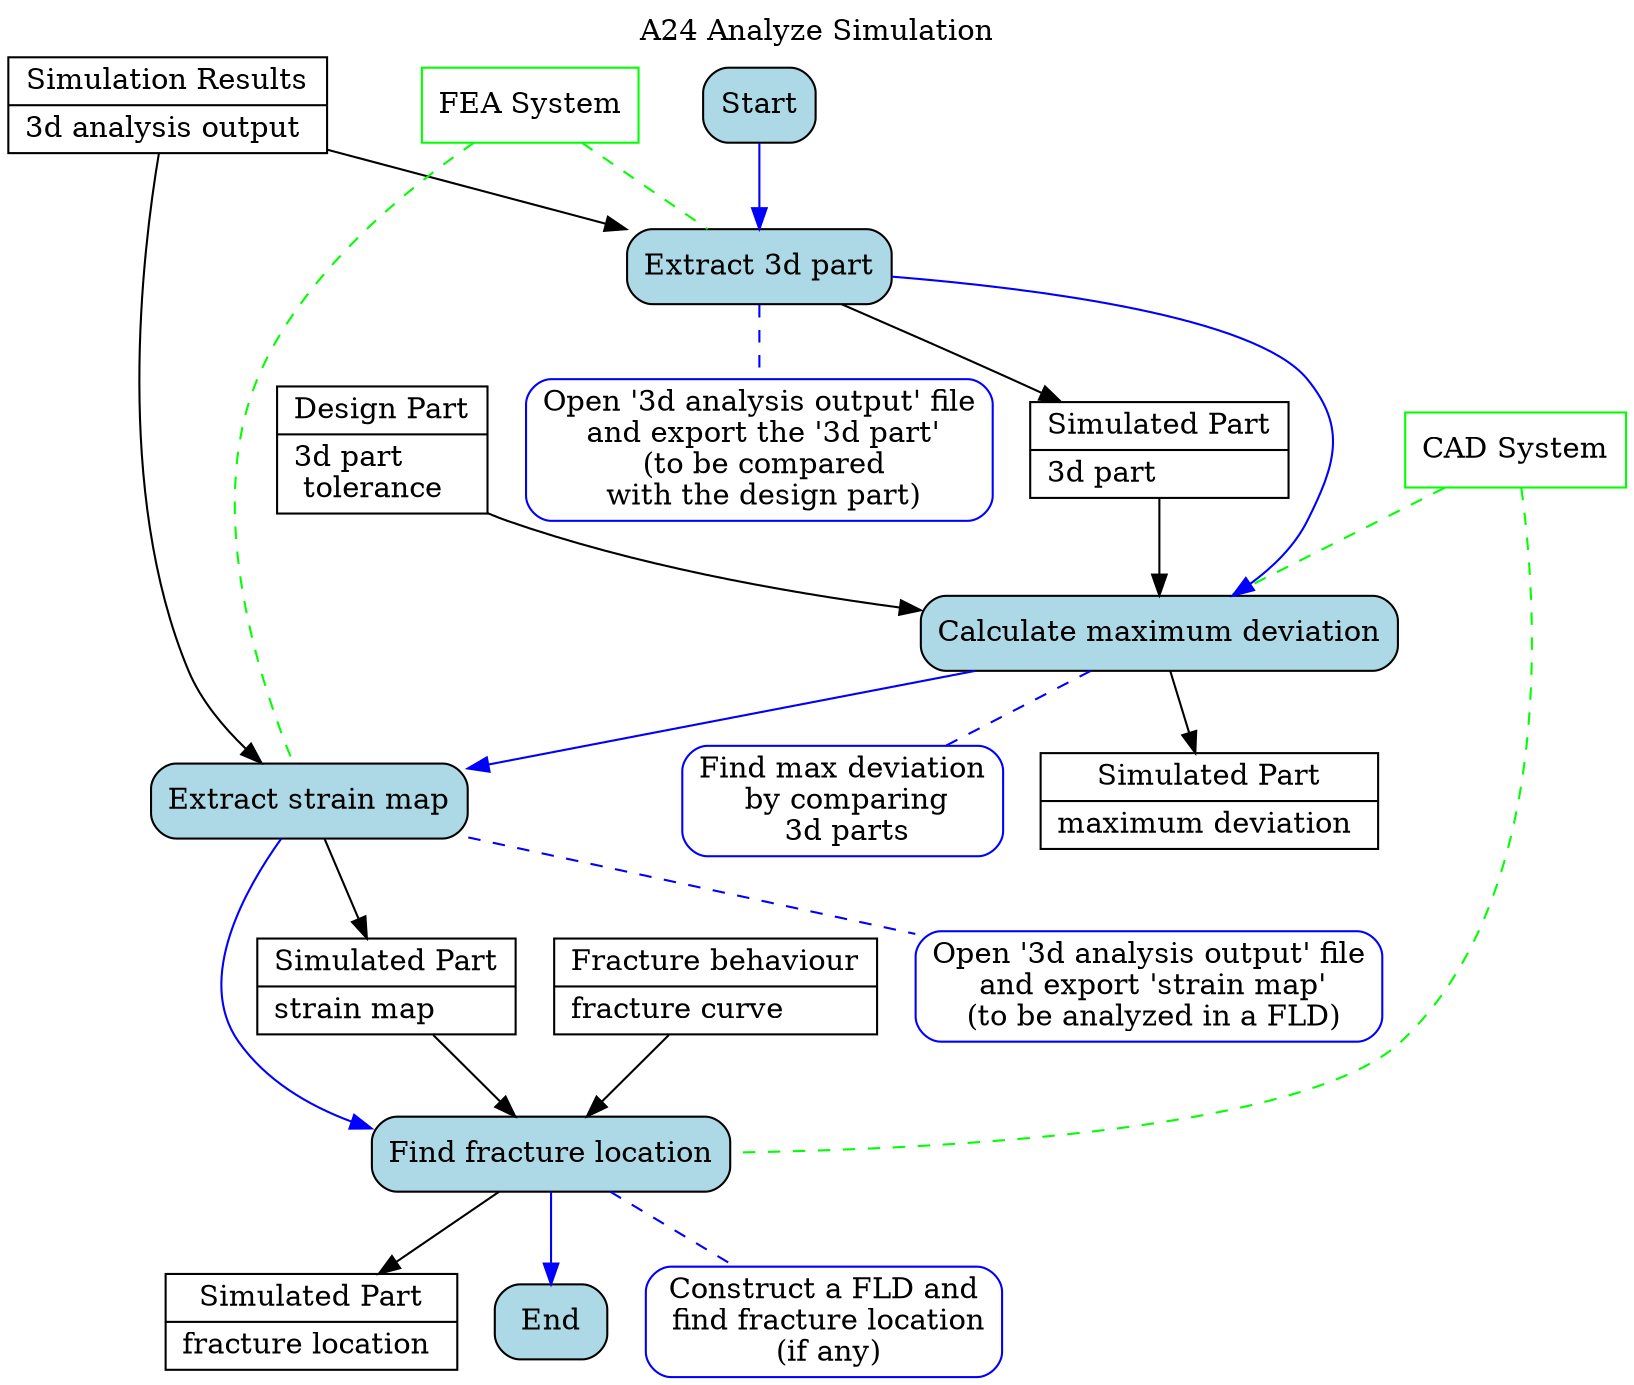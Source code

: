 digraph behaviourmodel {


# activity title
labelloc="t"
label="A24 Analyze Simulation"

# inputs and outputs
node [shape=record, style=filled, fillcolor=white, color=black]
sim_res [label="{Simulation Results | 3d analysis output \l}"]
part [label="{Design Part | 3d part \l tolerance \l}"]
fracture [label="{Fracture behaviour | fracture curve \l}"]
part_sim_3d [label="{Simulated Part | 3d part \l}"]
part_sim_dev [label="{Simulated Part | maximum deviation \l}"]
part_sim_map [label="{Simulated Part | strain map \l}"]
part_sim_frac [label="{Simulated Part | fracture location \l}"]

# mechanisms
node [shape=box, style=filled, fillcolor=white, color=green]
cad [label="CAD System"]
fea [label="FEA System"]

# tasks definition
node [shape=box, style="filled, rounded", fillcolor=lightblue, color=black]
Start
t1 [label="Extract 3d part"]
t2 [label="Calculate maximum deviation"]
t3 [label="Extract strain map"]
t4 [label="Find fracture location"]
End

# rules
node [shape=box, style="filled, rounded", fillcolor=white, color=blue]
r1 [label="Open '3d analysis output' file\n and export the '3d part'\n (to be compared\n with the design part)"]
r2 [label="Find max deviation\n by comparing\n 3d parts"]
r3 [label="Open '3d analysis output' file\n and export 'strain map'\n (to be analyzed in a FLD)"]
r4 [label="Construct a FLD and\n find fracture location\n (if any)"]

# attaching rules
edge [dir=none, color=blue, style=dashed]
t1 -> r1
t2 -> r2
t3 -> r3
t4 -> r4

# task sequence
edge [dir=forward, color=blue, fontcolor=blue, style=solid]
Start -> t1
t1 -> t2
t2 -> t3
t3 -> t4
t4 -> End

# attaching mechanisms
edge [dir=none, color=green, style=dashed]
cad -> {t2, t4}
fea -> {t1, t3}

# attaching inputs and outputs
edge [dir=forward, color=black, fontcolor=black, style=solid]
sim_res -> t1 -> part_sim_3d
{part, part_sim_3d} -> t2 -> part_sim_dev
sim_res -> t3 -> part_sim_map
{part_sim_map, fracture} -> t4 -> part_sim_frac

}

